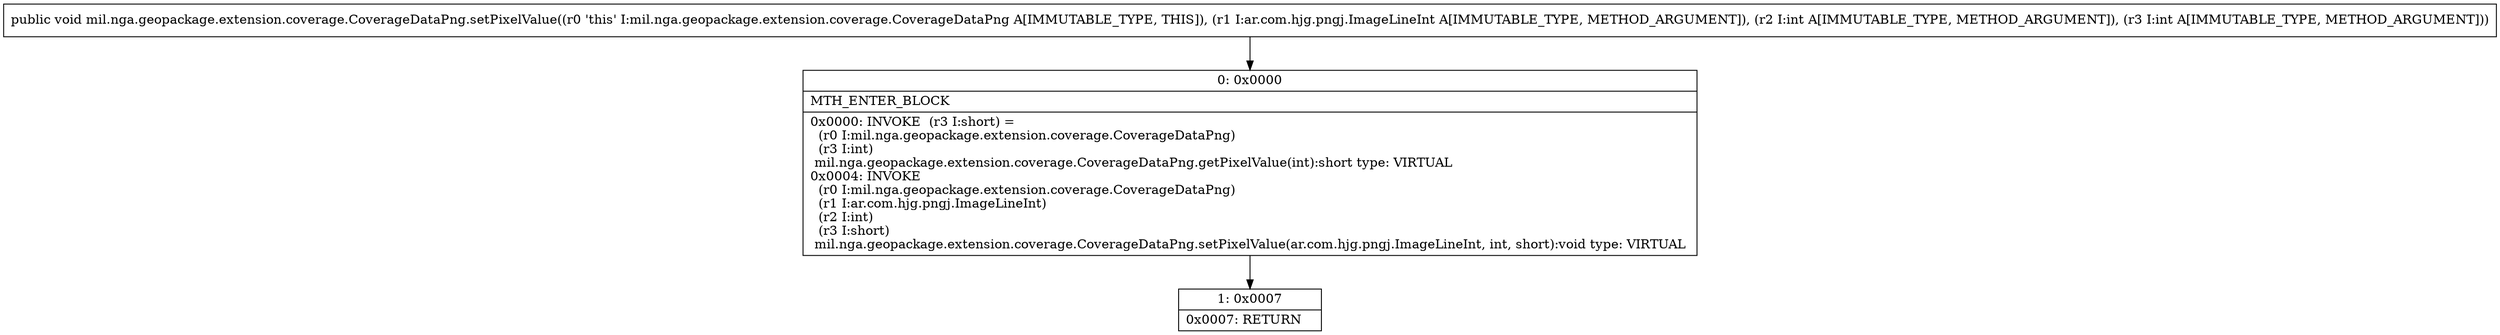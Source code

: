 digraph "CFG formil.nga.geopackage.extension.coverage.CoverageDataPng.setPixelValue(Lar\/com\/hjg\/pngj\/ImageLineInt;II)V" {
Node_0 [shape=record,label="{0\:\ 0x0000|MTH_ENTER_BLOCK\l|0x0000: INVOKE  (r3 I:short) = \l  (r0 I:mil.nga.geopackage.extension.coverage.CoverageDataPng)\l  (r3 I:int)\l mil.nga.geopackage.extension.coverage.CoverageDataPng.getPixelValue(int):short type: VIRTUAL \l0x0004: INVOKE  \l  (r0 I:mil.nga.geopackage.extension.coverage.CoverageDataPng)\l  (r1 I:ar.com.hjg.pngj.ImageLineInt)\l  (r2 I:int)\l  (r3 I:short)\l mil.nga.geopackage.extension.coverage.CoverageDataPng.setPixelValue(ar.com.hjg.pngj.ImageLineInt, int, short):void type: VIRTUAL \l}"];
Node_1 [shape=record,label="{1\:\ 0x0007|0x0007: RETURN   \l}"];
MethodNode[shape=record,label="{public void mil.nga.geopackage.extension.coverage.CoverageDataPng.setPixelValue((r0 'this' I:mil.nga.geopackage.extension.coverage.CoverageDataPng A[IMMUTABLE_TYPE, THIS]), (r1 I:ar.com.hjg.pngj.ImageLineInt A[IMMUTABLE_TYPE, METHOD_ARGUMENT]), (r2 I:int A[IMMUTABLE_TYPE, METHOD_ARGUMENT]), (r3 I:int A[IMMUTABLE_TYPE, METHOD_ARGUMENT])) }"];
MethodNode -> Node_0;
Node_0 -> Node_1;
}

